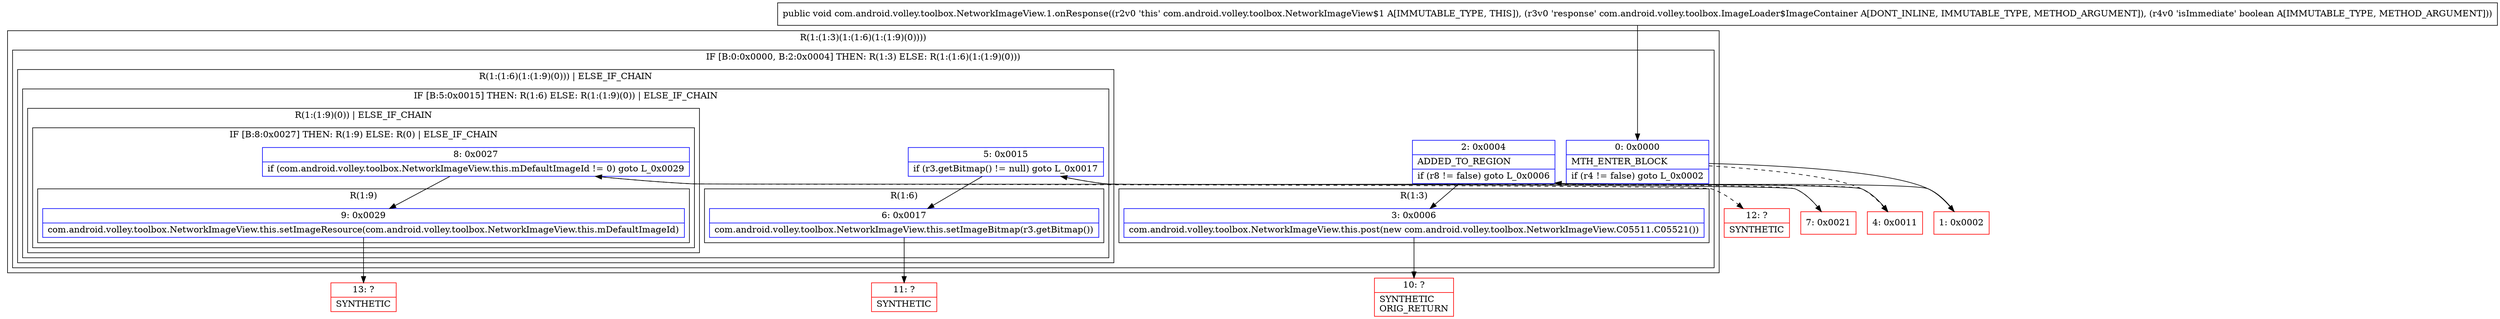 digraph "CFG forcom.android.volley.toolbox.NetworkImageView.1.onResponse(Lcom\/android\/volley\/toolbox\/ImageLoader$ImageContainer;Z)V" {
subgraph cluster_Region_352290590 {
label = "R(1:(1:3)(1:(1:6)(1:(1:9)(0))))";
node [shape=record,color=blue];
subgraph cluster_IfRegion_1062183736 {
label = "IF [B:0:0x0000, B:2:0x0004] THEN: R(1:3) ELSE: R(1:(1:6)(1:(1:9)(0)))";
node [shape=record,color=blue];
Node_0 [shape=record,label="{0\:\ 0x0000|MTH_ENTER_BLOCK\l|if (r4 != false) goto L_0x0002\l}"];
Node_2 [shape=record,label="{2\:\ 0x0004|ADDED_TO_REGION\l|if (r8 != false) goto L_0x0006\l}"];
subgraph cluster_Region_2038557907 {
label = "R(1:3)";
node [shape=record,color=blue];
Node_3 [shape=record,label="{3\:\ 0x0006|com.android.volley.toolbox.NetworkImageView.this.post(new com.android.volley.toolbox.NetworkImageView.C05511.C05521())\l}"];
}
subgraph cluster_Region_1245861190 {
label = "R(1:(1:6)(1:(1:9)(0))) | ELSE_IF_CHAIN\l";
node [shape=record,color=blue];
subgraph cluster_IfRegion_586017895 {
label = "IF [B:5:0x0015] THEN: R(1:6) ELSE: R(1:(1:9)(0)) | ELSE_IF_CHAIN\l";
node [shape=record,color=blue];
Node_5 [shape=record,label="{5\:\ 0x0015|if (r3.getBitmap() != null) goto L_0x0017\l}"];
subgraph cluster_Region_1626987873 {
label = "R(1:6)";
node [shape=record,color=blue];
Node_6 [shape=record,label="{6\:\ 0x0017|com.android.volley.toolbox.NetworkImageView.this.setImageBitmap(r3.getBitmap())\l}"];
}
subgraph cluster_Region_375931609 {
label = "R(1:(1:9)(0)) | ELSE_IF_CHAIN\l";
node [shape=record,color=blue];
subgraph cluster_IfRegion_1322831159 {
label = "IF [B:8:0x0027] THEN: R(1:9) ELSE: R(0) | ELSE_IF_CHAIN\l";
node [shape=record,color=blue];
Node_8 [shape=record,label="{8\:\ 0x0027|if (com.android.volley.toolbox.NetworkImageView.this.mDefaultImageId != 0) goto L_0x0029\l}"];
subgraph cluster_Region_52141663 {
label = "R(1:9)";
node [shape=record,color=blue];
Node_9 [shape=record,label="{9\:\ 0x0029|com.android.volley.toolbox.NetworkImageView.this.setImageResource(com.android.volley.toolbox.NetworkImageView.this.mDefaultImageId)\l}"];
}
subgraph cluster_Region_765942152 {
label = "R(0)";
node [shape=record,color=blue];
}
}
}
}
}
}
}
Node_1 [shape=record,color=red,label="{1\:\ 0x0002}"];
Node_4 [shape=record,color=red,label="{4\:\ 0x0011}"];
Node_7 [shape=record,color=red,label="{7\:\ 0x0021}"];
Node_10 [shape=record,color=red,label="{10\:\ ?|SYNTHETIC\lORIG_RETURN\l}"];
Node_11 [shape=record,color=red,label="{11\:\ ?|SYNTHETIC\l}"];
Node_12 [shape=record,color=red,label="{12\:\ ?|SYNTHETIC\l}"];
Node_13 [shape=record,color=red,label="{13\:\ ?|SYNTHETIC\l}"];
MethodNode[shape=record,label="{public void com.android.volley.toolbox.NetworkImageView.1.onResponse((r2v0 'this' com.android.volley.toolbox.NetworkImageView$1 A[IMMUTABLE_TYPE, THIS]), (r3v0 'response' com.android.volley.toolbox.ImageLoader$ImageContainer A[DONT_INLINE, IMMUTABLE_TYPE, METHOD_ARGUMENT]), (r4v0 'isImmediate' boolean A[IMMUTABLE_TYPE, METHOD_ARGUMENT])) }"];
MethodNode -> Node_0;
Node_0 -> Node_1;
Node_0 -> Node_4[style=dashed];
Node_2 -> Node_3;
Node_2 -> Node_4[style=dashed];
Node_3 -> Node_10;
Node_5 -> Node_6;
Node_5 -> Node_7[style=dashed];
Node_6 -> Node_11;
Node_8 -> Node_9;
Node_8 -> Node_12[style=dashed];
Node_9 -> Node_13;
Node_1 -> Node_2;
Node_4 -> Node_5;
Node_7 -> Node_8;
}

